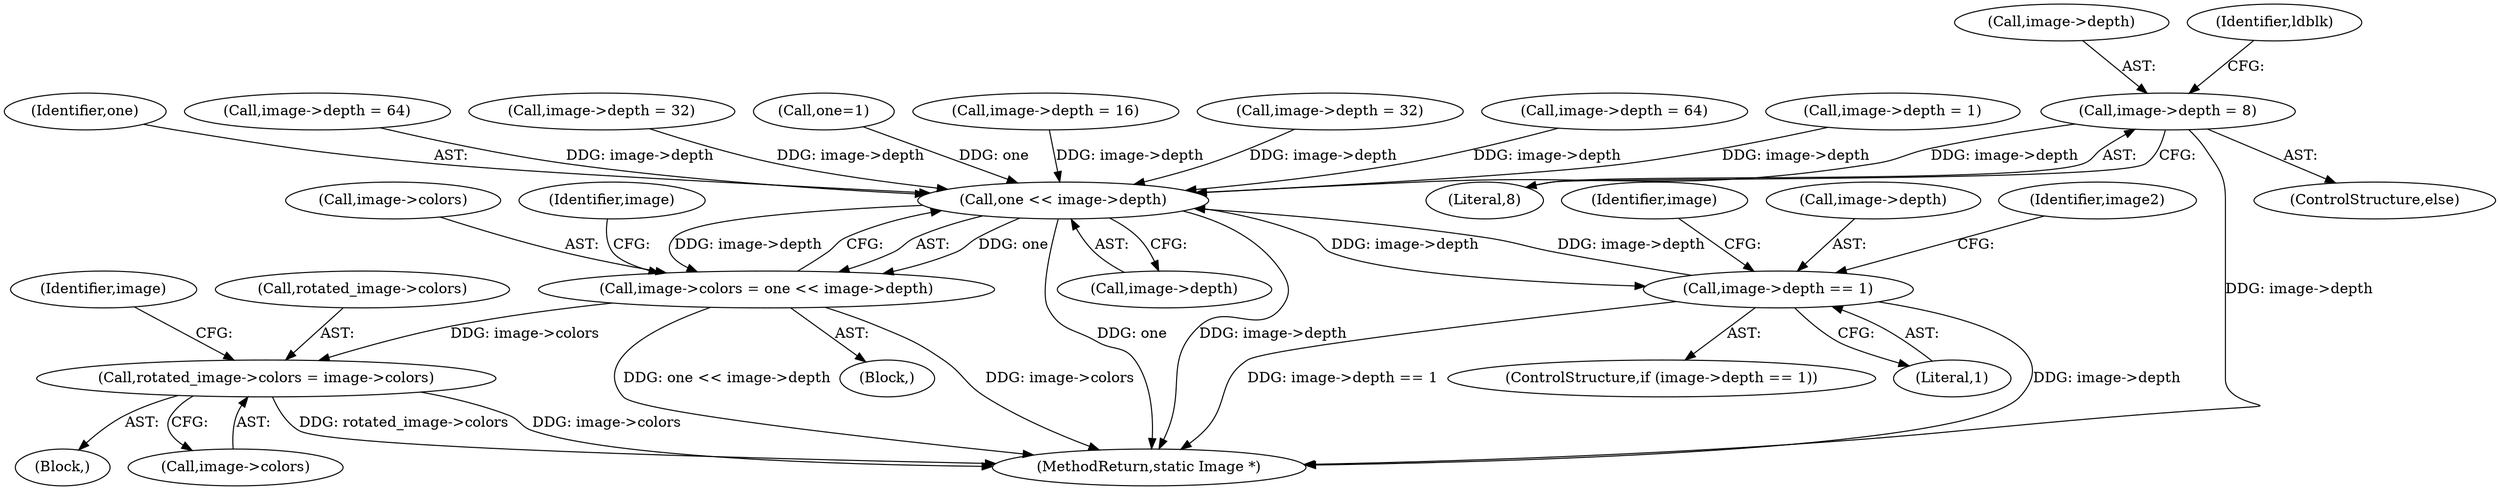 digraph "0_ImageMagick_04178de2247e353fc095846784b9a10fefdbf890@pointer" {
"1000886" [label="(Call,image->depth = 8)"];
"1001077" [label="(Call,one << image->depth)"];
"1001073" [label="(Call,image->colors = one << image->depth)"];
"1001671" [label="(Call,rotated_image->colors = image->colors)"];
"1001615" [label="(Call,image->depth == 1)"];
"1001622" [label="(Identifier,image)"];
"1001079" [label="(Call,image->depth)"];
"1000904" [label="(Call,image->depth = 16)"];
"1000886" [label="(Call,image->depth = 8)"];
"1001073" [label="(Call,image->colors = one << image->depth)"];
"1000924" [label="(Call,image->depth = 32)"];
"1000438" [label="(Block,)"];
"1001680" [label="(Identifier,image)"];
"1000885" [label="(ControlStructure,else)"];
"1001675" [label="(Call,image->colors)"];
"1000944" [label="(Call,image->depth = 64)"];
"1001615" [label="(Call,image->depth == 1)"];
"1001077" [label="(Call,one << image->depth)"];
"1001672" [label="(Call,rotated_image->colors)"];
"1000887" [label="(Call,image->depth)"];
"1001644" [label="(Block,)"];
"1001671" [label="(Call,rotated_image->colors = image->colors)"];
"1000880" [label="(Call,image->depth = 1)"];
"1001078" [label="(Identifier,one)"];
"1000995" [label="(Call,image->depth = 64)"];
"1000892" [label="(Identifier,ldblk)"];
"1000963" [label="(Call,image->depth = 32)"];
"1001616" [label="(Call,image->depth)"];
"1001619" [label="(Literal,1)"];
"1001627" [label="(Identifier,image2)"];
"1001614" [label="(ControlStructure,if (image->depth == 1))"];
"1001086" [label="(Identifier,image)"];
"1000890" [label="(Literal,8)"];
"1001070" [label="(Call,one=1)"];
"1001984" [label="(MethodReturn,static Image *)"];
"1001074" [label="(Call,image->colors)"];
"1000886" -> "1000885"  [label="AST: "];
"1000886" -> "1000890"  [label="CFG: "];
"1000887" -> "1000886"  [label="AST: "];
"1000890" -> "1000886"  [label="AST: "];
"1000892" -> "1000886"  [label="CFG: "];
"1000886" -> "1001984"  [label="DDG: image->depth"];
"1000886" -> "1001077"  [label="DDG: image->depth"];
"1001077" -> "1001073"  [label="AST: "];
"1001077" -> "1001079"  [label="CFG: "];
"1001078" -> "1001077"  [label="AST: "];
"1001079" -> "1001077"  [label="AST: "];
"1001073" -> "1001077"  [label="CFG: "];
"1001077" -> "1001984"  [label="DDG: one"];
"1001077" -> "1001984"  [label="DDG: image->depth"];
"1001077" -> "1001073"  [label="DDG: one"];
"1001077" -> "1001073"  [label="DDG: image->depth"];
"1001070" -> "1001077"  [label="DDG: one"];
"1000995" -> "1001077"  [label="DDG: image->depth"];
"1000880" -> "1001077"  [label="DDG: image->depth"];
"1000904" -> "1001077"  [label="DDG: image->depth"];
"1000963" -> "1001077"  [label="DDG: image->depth"];
"1000924" -> "1001077"  [label="DDG: image->depth"];
"1001615" -> "1001077"  [label="DDG: image->depth"];
"1000944" -> "1001077"  [label="DDG: image->depth"];
"1001077" -> "1001615"  [label="DDG: image->depth"];
"1001073" -> "1000438"  [label="AST: "];
"1001074" -> "1001073"  [label="AST: "];
"1001086" -> "1001073"  [label="CFG: "];
"1001073" -> "1001984"  [label="DDG: image->colors"];
"1001073" -> "1001984"  [label="DDG: one << image->depth"];
"1001073" -> "1001671"  [label="DDG: image->colors"];
"1001671" -> "1001644"  [label="AST: "];
"1001671" -> "1001675"  [label="CFG: "];
"1001672" -> "1001671"  [label="AST: "];
"1001675" -> "1001671"  [label="AST: "];
"1001680" -> "1001671"  [label="CFG: "];
"1001671" -> "1001984"  [label="DDG: rotated_image->colors"];
"1001671" -> "1001984"  [label="DDG: image->colors"];
"1001615" -> "1001614"  [label="AST: "];
"1001615" -> "1001619"  [label="CFG: "];
"1001616" -> "1001615"  [label="AST: "];
"1001619" -> "1001615"  [label="AST: "];
"1001622" -> "1001615"  [label="CFG: "];
"1001627" -> "1001615"  [label="CFG: "];
"1001615" -> "1001984"  [label="DDG: image->depth == 1"];
"1001615" -> "1001984"  [label="DDG: image->depth"];
}
